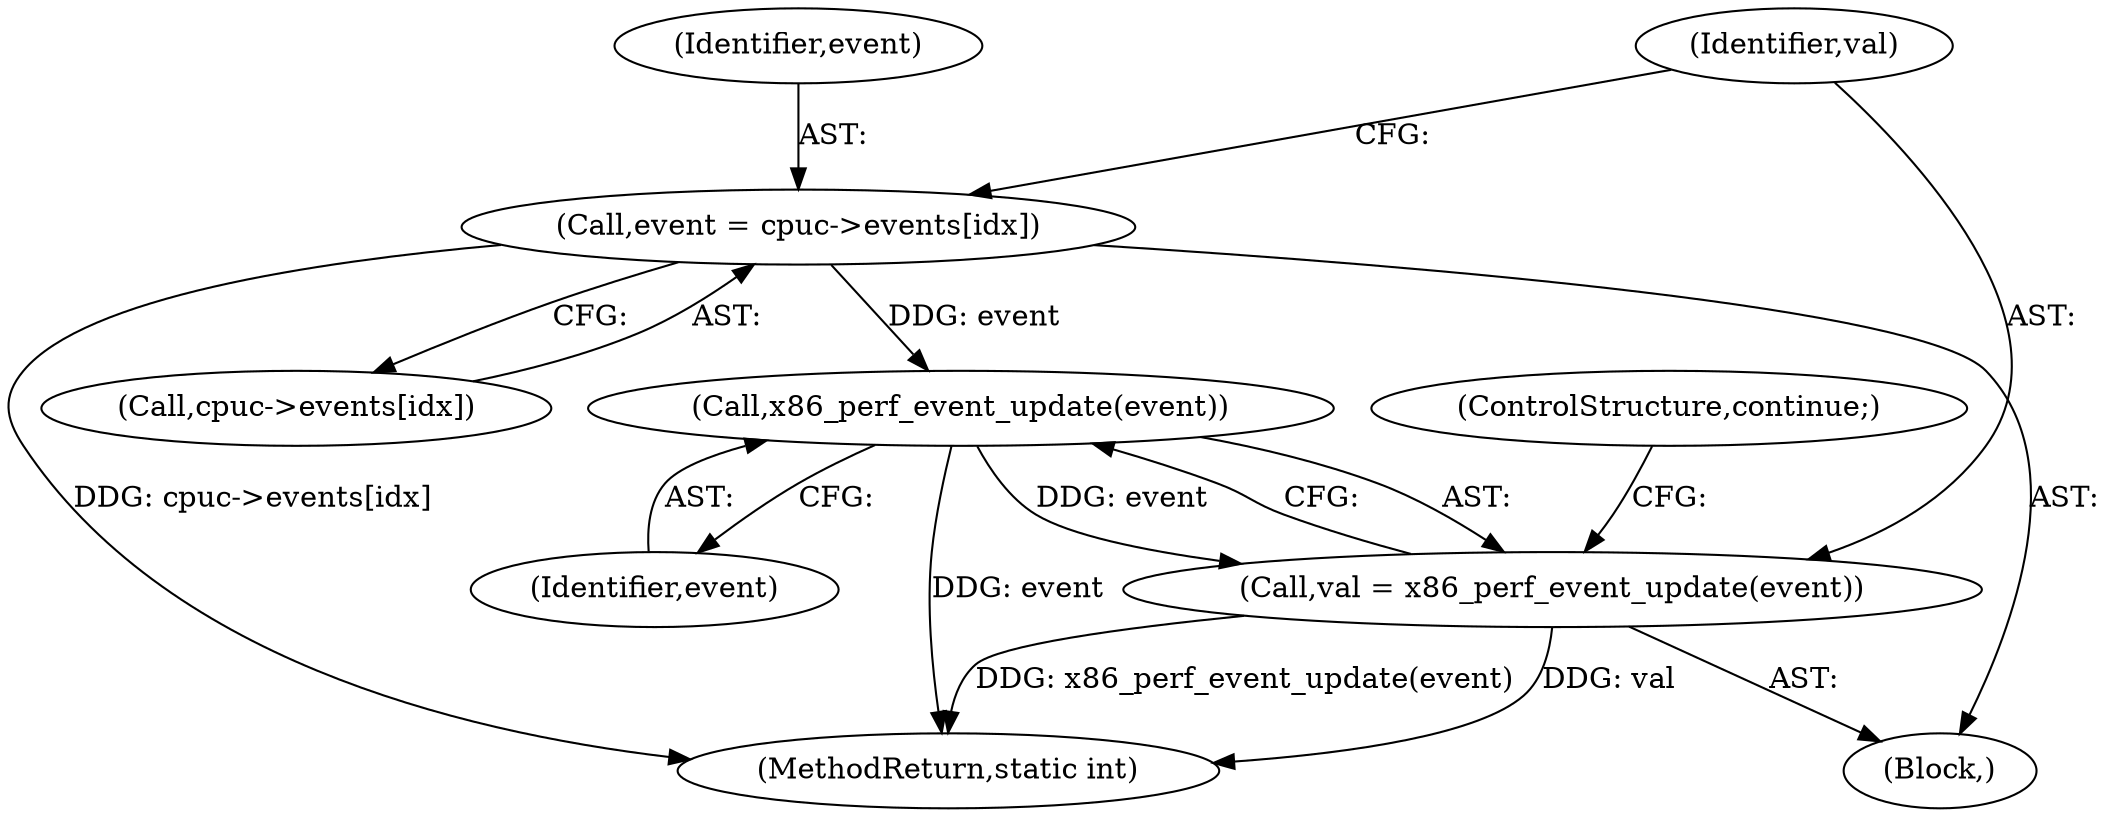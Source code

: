 digraph "0_linux_a8b0ca17b80e92faab46ee7179ba9e99ccb61233_45@API" {
"1000165" [label="(Call,x86_perf_event_update(event))"];
"1000156" [label="(Call,event = cpuc->events[idx])"];
"1000163" [label="(Call,val = x86_perf_event_update(event))"];
"1000164" [label="(Identifier,val)"];
"1000156" [label="(Call,event = cpuc->events[idx])"];
"1000138" [label="(Block,)"];
"1000165" [label="(Call,x86_perf_event_update(event))"];
"1000199" [label="(MethodReturn,static int)"];
"1000167" [label="(ControlStructure,continue;)"];
"1000166" [label="(Identifier,event)"];
"1000157" [label="(Identifier,event)"];
"1000163" [label="(Call,val = x86_perf_event_update(event))"];
"1000158" [label="(Call,cpuc->events[idx])"];
"1000165" -> "1000163"  [label="AST: "];
"1000165" -> "1000166"  [label="CFG: "];
"1000166" -> "1000165"  [label="AST: "];
"1000163" -> "1000165"  [label="CFG: "];
"1000165" -> "1000199"  [label="DDG: event"];
"1000165" -> "1000163"  [label="DDG: event"];
"1000156" -> "1000165"  [label="DDG: event"];
"1000156" -> "1000138"  [label="AST: "];
"1000156" -> "1000158"  [label="CFG: "];
"1000157" -> "1000156"  [label="AST: "];
"1000158" -> "1000156"  [label="AST: "];
"1000164" -> "1000156"  [label="CFG: "];
"1000156" -> "1000199"  [label="DDG: cpuc->events[idx]"];
"1000163" -> "1000138"  [label="AST: "];
"1000164" -> "1000163"  [label="AST: "];
"1000167" -> "1000163"  [label="CFG: "];
"1000163" -> "1000199"  [label="DDG: val"];
"1000163" -> "1000199"  [label="DDG: x86_perf_event_update(event)"];
}
